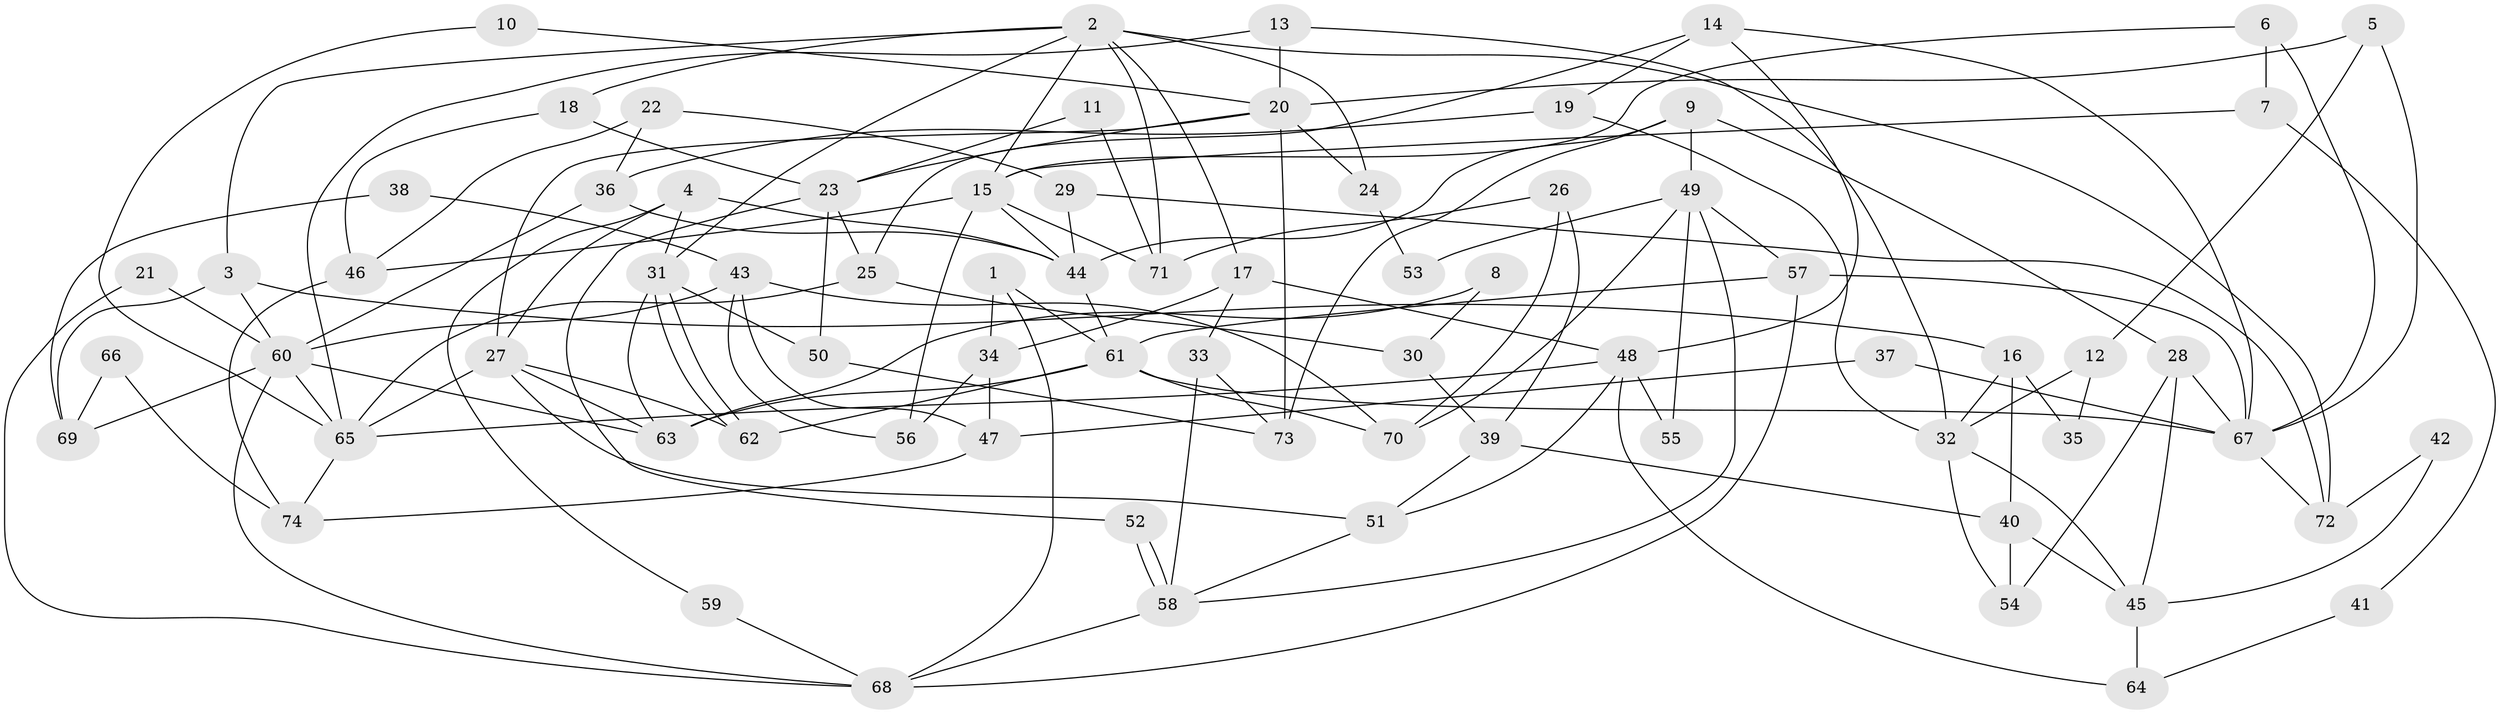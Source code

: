 // coarse degree distribution, {3: 0.29411764705882354, 11: 0.0196078431372549, 4: 0.1568627450980392, 7: 0.0392156862745098, 8: 0.0784313725490196, 2: 0.13725490196078433, 6: 0.11764705882352941, 5: 0.0784313725490196, 9: 0.0392156862745098, 10: 0.0392156862745098}
// Generated by graph-tools (version 1.1) at 2025/24/03/03/25 07:24:04]
// undirected, 74 vertices, 148 edges
graph export_dot {
graph [start="1"]
  node [color=gray90,style=filled];
  1;
  2;
  3;
  4;
  5;
  6;
  7;
  8;
  9;
  10;
  11;
  12;
  13;
  14;
  15;
  16;
  17;
  18;
  19;
  20;
  21;
  22;
  23;
  24;
  25;
  26;
  27;
  28;
  29;
  30;
  31;
  32;
  33;
  34;
  35;
  36;
  37;
  38;
  39;
  40;
  41;
  42;
  43;
  44;
  45;
  46;
  47;
  48;
  49;
  50;
  51;
  52;
  53;
  54;
  55;
  56;
  57;
  58;
  59;
  60;
  61;
  62;
  63;
  64;
  65;
  66;
  67;
  68;
  69;
  70;
  71;
  72;
  73;
  74;
  1 -- 68;
  1 -- 61;
  1 -- 34;
  2 -- 15;
  2 -- 17;
  2 -- 3;
  2 -- 18;
  2 -- 24;
  2 -- 31;
  2 -- 71;
  2 -- 72;
  3 -- 60;
  3 -- 16;
  3 -- 69;
  4 -- 44;
  4 -- 31;
  4 -- 27;
  4 -- 59;
  5 -- 20;
  5 -- 67;
  5 -- 12;
  6 -- 67;
  6 -- 15;
  6 -- 7;
  7 -- 15;
  7 -- 41;
  8 -- 30;
  8 -- 63;
  9 -- 49;
  9 -- 28;
  9 -- 44;
  9 -- 73;
  10 -- 65;
  10 -- 20;
  11 -- 23;
  11 -- 71;
  12 -- 32;
  12 -- 35;
  13 -- 65;
  13 -- 20;
  13 -- 32;
  14 -- 25;
  14 -- 48;
  14 -- 19;
  14 -- 67;
  15 -- 46;
  15 -- 44;
  15 -- 56;
  15 -- 71;
  16 -- 32;
  16 -- 35;
  16 -- 40;
  17 -- 48;
  17 -- 33;
  17 -- 34;
  18 -- 46;
  18 -- 23;
  19 -- 32;
  19 -- 36;
  20 -- 23;
  20 -- 27;
  20 -- 24;
  20 -- 73;
  21 -- 60;
  21 -- 68;
  22 -- 36;
  22 -- 29;
  22 -- 46;
  23 -- 50;
  23 -- 25;
  23 -- 52;
  24 -- 53;
  25 -- 65;
  25 -- 30;
  26 -- 70;
  26 -- 71;
  26 -- 39;
  27 -- 63;
  27 -- 51;
  27 -- 62;
  27 -- 65;
  28 -- 67;
  28 -- 54;
  28 -- 45;
  29 -- 44;
  29 -- 72;
  30 -- 39;
  31 -- 62;
  31 -- 62;
  31 -- 50;
  31 -- 63;
  32 -- 45;
  32 -- 54;
  33 -- 73;
  33 -- 58;
  34 -- 47;
  34 -- 56;
  36 -- 60;
  36 -- 44;
  37 -- 67;
  37 -- 47;
  38 -- 43;
  38 -- 69;
  39 -- 51;
  39 -- 40;
  40 -- 45;
  40 -- 54;
  41 -- 64;
  42 -- 72;
  42 -- 45;
  43 -- 70;
  43 -- 56;
  43 -- 47;
  43 -- 60;
  44 -- 61;
  45 -- 64;
  46 -- 74;
  47 -- 74;
  48 -- 65;
  48 -- 51;
  48 -- 55;
  48 -- 64;
  49 -- 57;
  49 -- 58;
  49 -- 53;
  49 -- 55;
  49 -- 70;
  50 -- 73;
  51 -- 58;
  52 -- 58;
  52 -- 58;
  57 -- 61;
  57 -- 67;
  57 -- 68;
  58 -- 68;
  59 -- 68;
  60 -- 63;
  60 -- 65;
  60 -- 68;
  60 -- 69;
  61 -- 62;
  61 -- 63;
  61 -- 67;
  61 -- 70;
  65 -- 74;
  66 -- 74;
  66 -- 69;
  67 -- 72;
}
